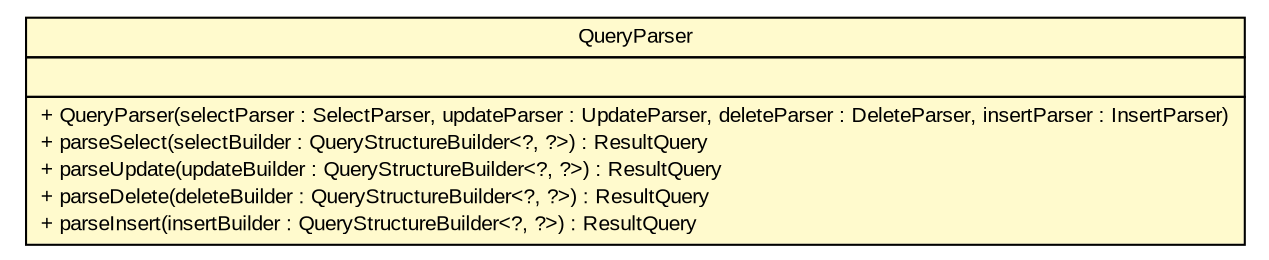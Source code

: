 #!/usr/local/bin/dot
#
# Class diagram 
# Generated by UMLGraph version R5_6 (http://www.umlgraph.org/)
#

digraph G {
	edge [fontname="arial",fontsize=10,labelfontname="arial",labelfontsize=10];
	node [fontname="arial",fontsize=10,shape=plaintext];
	nodesep=0.25;
	ranksep=0.5;
	// br.gov.to.sefaz.persistence.query.parser.QueryParser
	c14953 [label=<<table title="br.gov.to.sefaz.persistence.query.parser.QueryParser" border="0" cellborder="1" cellspacing="0" cellpadding="2" port="p" bgcolor="lemonChiffon" href="./QueryParser.html">
		<tr><td><table border="0" cellspacing="0" cellpadding="1">
<tr><td align="center" balign="center"> QueryParser </td></tr>
		</table></td></tr>
		<tr><td><table border="0" cellspacing="0" cellpadding="1">
<tr><td align="left" balign="left">  </td></tr>
		</table></td></tr>
		<tr><td><table border="0" cellspacing="0" cellpadding="1">
<tr><td align="left" balign="left"> + QueryParser(selectParser : SelectParser, updateParser : UpdateParser, deleteParser : DeleteParser, insertParser : InsertParser) </td></tr>
<tr><td align="left" balign="left"> + parseSelect(selectBuilder : QueryStructureBuilder&lt;?, ?&gt;) : ResultQuery </td></tr>
<tr><td align="left" balign="left"> + parseUpdate(updateBuilder : QueryStructureBuilder&lt;?, ?&gt;) : ResultQuery </td></tr>
<tr><td align="left" balign="left"> + parseDelete(deleteBuilder : QueryStructureBuilder&lt;?, ?&gt;) : ResultQuery </td></tr>
<tr><td align="left" balign="left"> + parseInsert(insertBuilder : QueryStructureBuilder&lt;?, ?&gt;) : ResultQuery </td></tr>
		</table></td></tr>
		</table>>, URL="./QueryParser.html", fontname="arial", fontcolor="black", fontsize=10.0];
}

